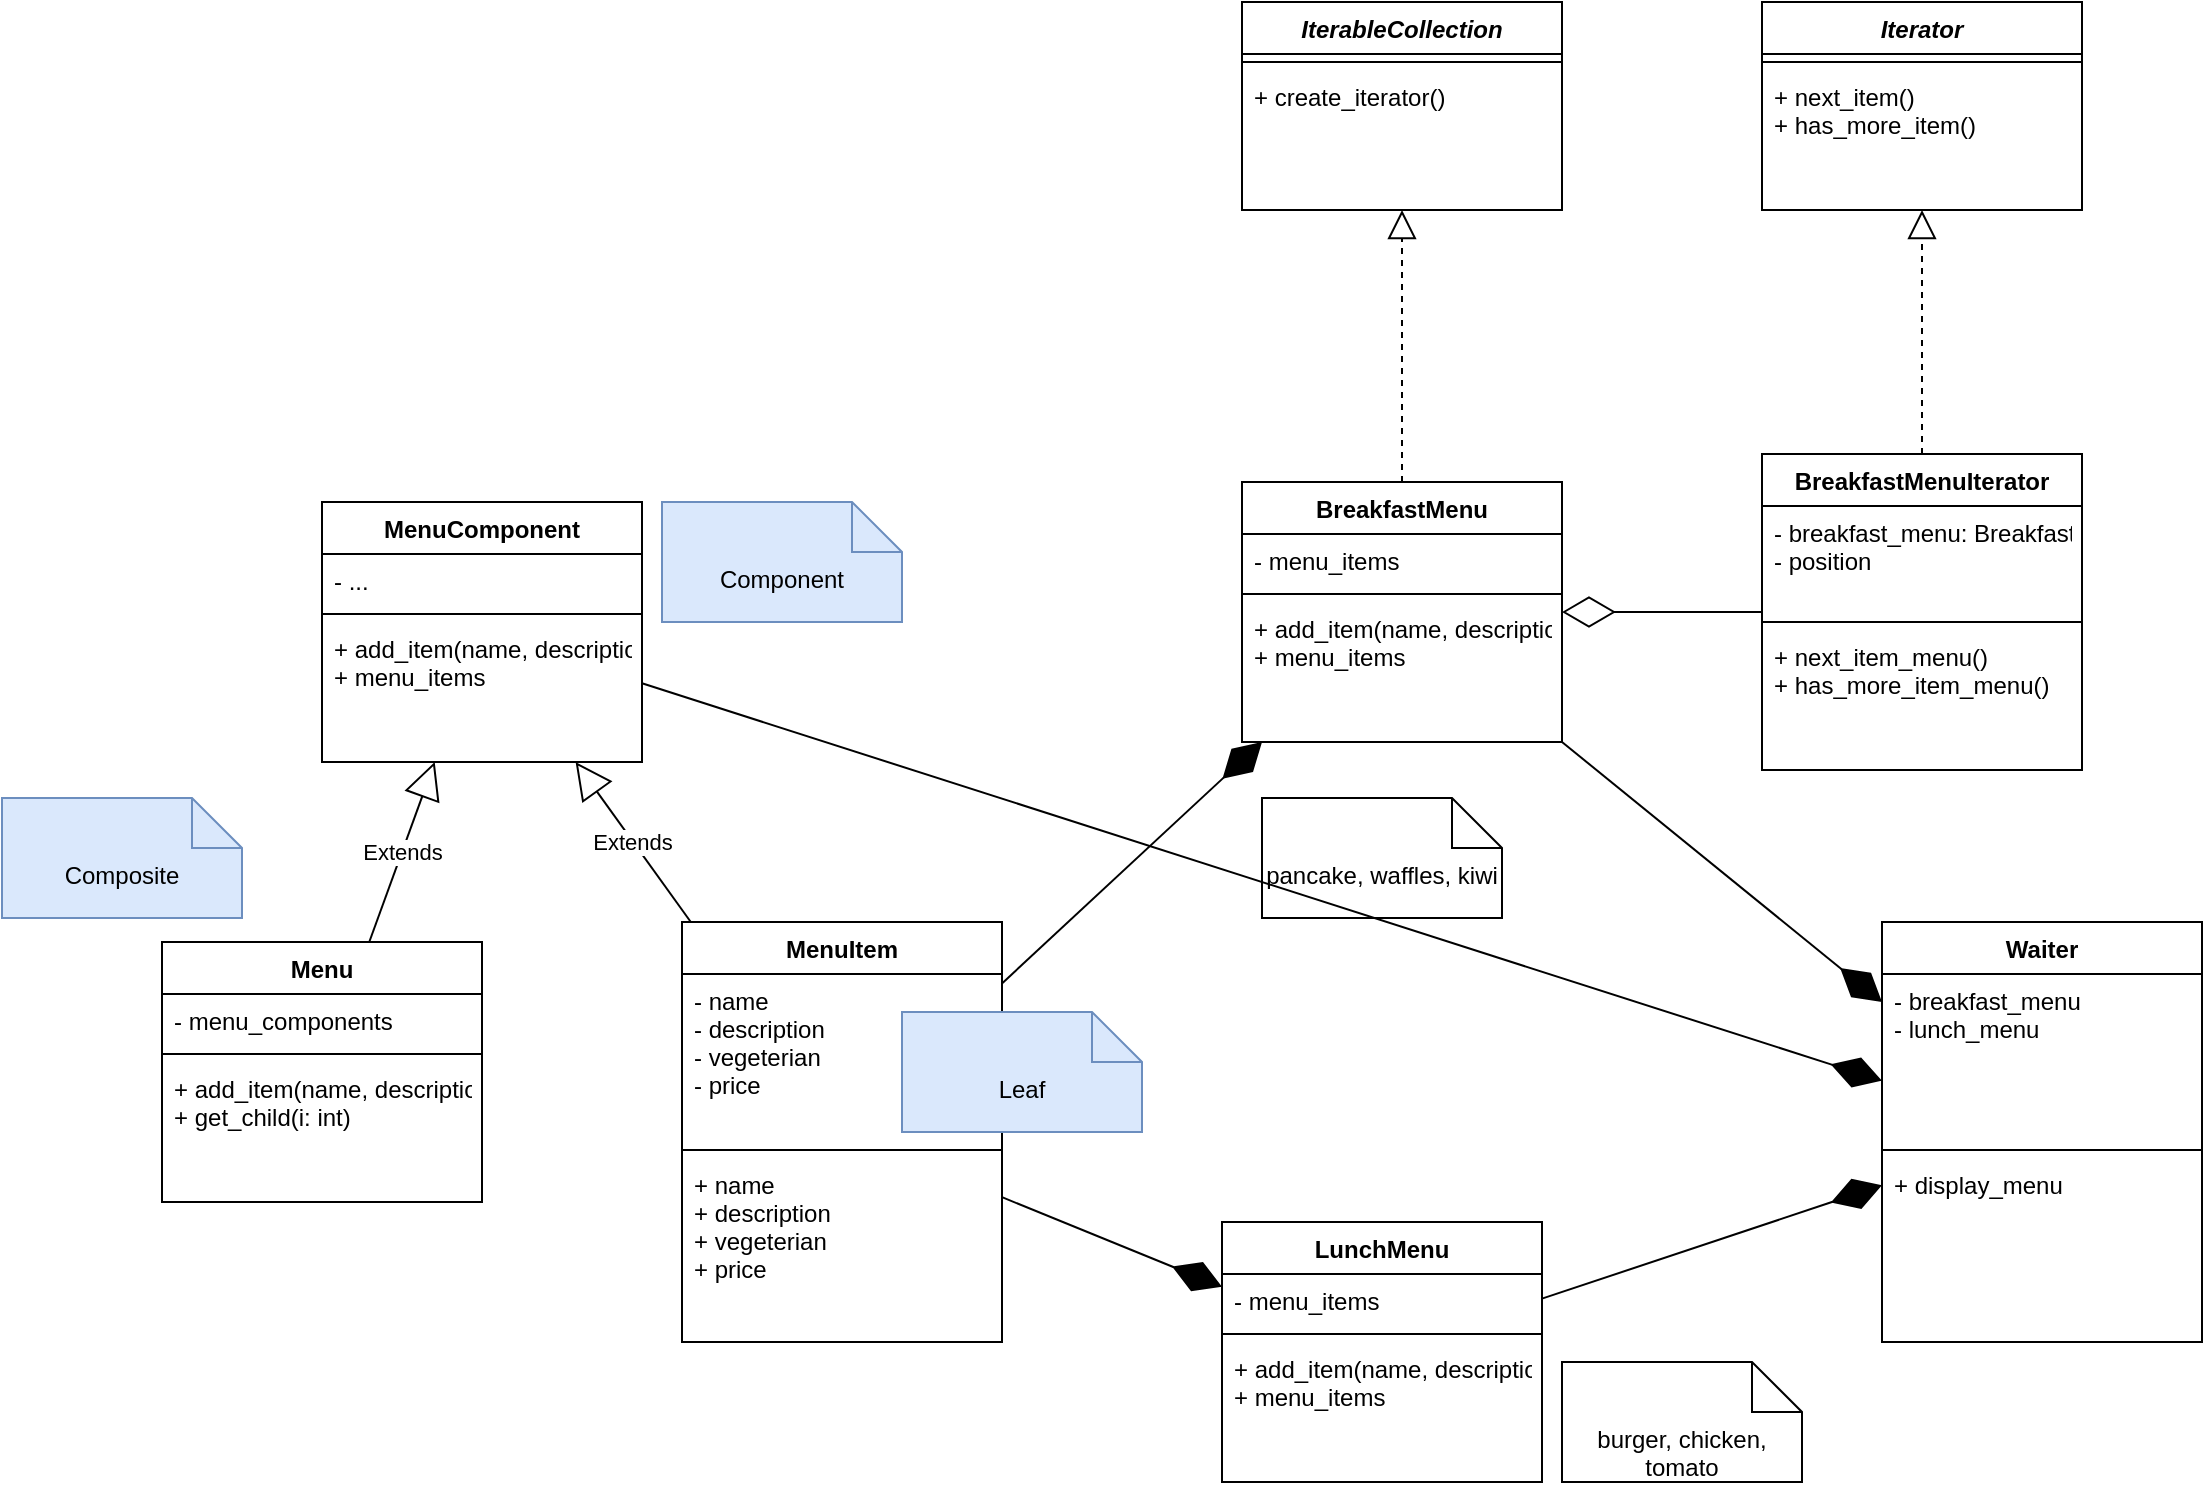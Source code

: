 <mxfile>
    <diagram id="Jlv9iSJwBVzmknO5DTy7" name="Page-1">
        <mxGraphModel dx="1482" dy="1371" grid="1" gridSize="10" guides="1" tooltips="1" connect="1" arrows="1" fold="1" page="1" pageScale="1" pageWidth="850" pageHeight="1100" math="0" shadow="0">
            <root>
                <mxCell id="0"/>
                <mxCell id="1" parent="0"/>
                <mxCell id="2" value="MenuItem" style="swimlane;fontStyle=1;align=center;verticalAlign=top;childLayout=stackLayout;horizontal=1;startSize=26;horizontalStack=0;resizeParent=1;resizeParentMax=0;resizeLast=0;collapsible=1;marginBottom=0;" parent="1" vertex="1">
                    <mxGeometry x="50" y="100" width="160" height="210" as="geometry"/>
                </mxCell>
                <mxCell id="3" value="- name&#10;- description&#10;- vegeterian&#10;- price" style="text;strokeColor=none;fillColor=none;align=left;verticalAlign=top;spacingLeft=4;spacingRight=4;overflow=hidden;rotatable=0;points=[[0,0.5],[1,0.5]];portConstraint=eastwest;" parent="2" vertex="1">
                    <mxGeometry y="26" width="160" height="84" as="geometry"/>
                </mxCell>
                <mxCell id="4" value="" style="line;strokeWidth=1;fillColor=none;align=left;verticalAlign=middle;spacingTop=-1;spacingLeft=3;spacingRight=3;rotatable=0;labelPosition=right;points=[];portConstraint=eastwest;strokeColor=inherit;" parent="2" vertex="1">
                    <mxGeometry y="110" width="160" height="8" as="geometry"/>
                </mxCell>
                <mxCell id="5" value="+ name&#10;+ description&#10;+ vegeterian&#10;+ price" style="text;strokeColor=none;fillColor=none;align=left;verticalAlign=top;spacingLeft=4;spacingRight=4;overflow=hidden;rotatable=0;points=[[0,0.5],[1,0.5]];portConstraint=eastwest;" parent="2" vertex="1">
                    <mxGeometry y="118" width="160" height="92" as="geometry"/>
                </mxCell>
                <mxCell id="6" value="BreakfastMenu" style="swimlane;fontStyle=1;align=center;verticalAlign=top;childLayout=stackLayout;horizontal=1;startSize=26;horizontalStack=0;resizeParent=1;resizeParentMax=0;resizeLast=0;collapsible=1;marginBottom=0;" parent="1" vertex="1">
                    <mxGeometry x="330" y="-120" width="160" height="130" as="geometry"/>
                </mxCell>
                <mxCell id="7" value="- menu_items" style="text;strokeColor=none;fillColor=none;align=left;verticalAlign=top;spacingLeft=4;spacingRight=4;overflow=hidden;rotatable=0;points=[[0,0.5],[1,0.5]];portConstraint=eastwest;" parent="6" vertex="1">
                    <mxGeometry y="26" width="160" height="26" as="geometry"/>
                </mxCell>
                <mxCell id="8" value="" style="line;strokeWidth=1;fillColor=none;align=left;verticalAlign=middle;spacingTop=-1;spacingLeft=3;spacingRight=3;rotatable=0;labelPosition=right;points=[];portConstraint=eastwest;strokeColor=inherit;" parent="6" vertex="1">
                    <mxGeometry y="52" width="160" height="8" as="geometry"/>
                </mxCell>
                <mxCell id="9" value="+ add_item(name, description, vegeterian, price)&#10;+ menu_items" style="text;strokeColor=none;fillColor=none;align=left;verticalAlign=top;spacingLeft=4;spacingRight=4;overflow=hidden;rotatable=0;points=[[0,0.5],[1,0.5]];portConstraint=eastwest;" parent="6" vertex="1">
                    <mxGeometry y="60" width="160" height="70" as="geometry"/>
                </mxCell>
                <mxCell id="10" value="pancake, waffles, kiwi" style="shape=note2;boundedLbl=1;whiteSpace=wrap;html=1;size=25;verticalAlign=top;align=center;" parent="1" vertex="1">
                    <mxGeometry x="340" y="38" width="120" height="60" as="geometry"/>
                </mxCell>
                <mxCell id="11" value="LunchMenu" style="swimlane;fontStyle=1;align=center;verticalAlign=top;childLayout=stackLayout;horizontal=1;startSize=26;horizontalStack=0;resizeParent=1;resizeParentMax=0;resizeLast=0;collapsible=1;marginBottom=0;" parent="1" vertex="1">
                    <mxGeometry x="320" y="250" width="160" height="130" as="geometry"/>
                </mxCell>
                <mxCell id="12" value="- menu_items" style="text;strokeColor=none;fillColor=none;align=left;verticalAlign=top;spacingLeft=4;spacingRight=4;overflow=hidden;rotatable=0;points=[[0,0.5],[1,0.5]];portConstraint=eastwest;" parent="11" vertex="1">
                    <mxGeometry y="26" width="160" height="26" as="geometry"/>
                </mxCell>
                <mxCell id="13" value="" style="line;strokeWidth=1;fillColor=none;align=left;verticalAlign=middle;spacingTop=-1;spacingLeft=3;spacingRight=3;rotatable=0;labelPosition=right;points=[];portConstraint=eastwest;strokeColor=inherit;" parent="11" vertex="1">
                    <mxGeometry y="52" width="160" height="8" as="geometry"/>
                </mxCell>
                <mxCell id="14" value="+ add_item(name, description, vegeterian, price)&#10;+ menu_items" style="text;strokeColor=none;fillColor=none;align=left;verticalAlign=top;spacingLeft=4;spacingRight=4;overflow=hidden;rotatable=0;points=[[0,0.5],[1,0.5]];portConstraint=eastwest;" parent="11" vertex="1">
                    <mxGeometry y="60" width="160" height="70" as="geometry"/>
                </mxCell>
                <mxCell id="15" value="burger, chicken, tomato" style="shape=note2;boundedLbl=1;whiteSpace=wrap;html=1;size=25;verticalAlign=top;align=center;" parent="1" vertex="1">
                    <mxGeometry x="490" y="320" width="120" height="60" as="geometry"/>
                </mxCell>
                <mxCell id="16" value="" style="endArrow=diamondThin;endFill=1;endSize=24;html=1;" parent="1" source="2" target="6" edge="1">
                    <mxGeometry width="160" relative="1" as="geometry">
                        <mxPoint x="170" y="320" as="sourcePoint"/>
                        <mxPoint x="330" y="320" as="targetPoint"/>
                    </mxGeometry>
                </mxCell>
                <mxCell id="17" value="" style="endArrow=diamondThin;endFill=1;endSize=24;html=1;" parent="1" source="2" target="11" edge="1">
                    <mxGeometry width="160" relative="1" as="geometry">
                        <mxPoint x="220" y="163.148" as="sourcePoint"/>
                        <mxPoint x="330" y="146.852" as="targetPoint"/>
                    </mxGeometry>
                </mxCell>
                <mxCell id="18" value="Waiter" style="swimlane;fontStyle=1;align=center;verticalAlign=top;childLayout=stackLayout;horizontal=1;startSize=26;horizontalStack=0;resizeParent=1;resizeParentMax=0;resizeLast=0;collapsible=1;marginBottom=0;" parent="1" vertex="1">
                    <mxGeometry x="650" y="100" width="160" height="210" as="geometry"/>
                </mxCell>
                <mxCell id="19" value="- breakfast_menu&#10;- lunch_menu" style="text;strokeColor=none;fillColor=none;align=left;verticalAlign=top;spacingLeft=4;spacingRight=4;overflow=hidden;rotatable=0;points=[[0,0.5],[1,0.5]];portConstraint=eastwest;" parent="18" vertex="1">
                    <mxGeometry y="26" width="160" height="84" as="geometry"/>
                </mxCell>
                <mxCell id="20" value="" style="line;strokeWidth=1;fillColor=none;align=left;verticalAlign=middle;spacingTop=-1;spacingLeft=3;spacingRight=3;rotatable=0;labelPosition=right;points=[];portConstraint=eastwest;strokeColor=inherit;" parent="18" vertex="1">
                    <mxGeometry y="110" width="160" height="8" as="geometry"/>
                </mxCell>
                <mxCell id="21" value="+ display_menu" style="text;strokeColor=none;fillColor=none;align=left;verticalAlign=top;spacingLeft=4;spacingRight=4;overflow=hidden;rotatable=0;points=[[0,0.5],[1,0.5]];portConstraint=eastwest;" parent="18" vertex="1">
                    <mxGeometry y="118" width="160" height="92" as="geometry"/>
                </mxCell>
                <mxCell id="22" value="" style="endArrow=diamondThin;endFill=1;endSize=24;html=1;" parent="1" source="6" target="18" edge="1">
                    <mxGeometry width="160" relative="1" as="geometry">
                        <mxPoint x="220" y="191.296" as="sourcePoint"/>
                        <mxPoint x="330" y="158.704" as="targetPoint"/>
                    </mxGeometry>
                </mxCell>
                <mxCell id="23" value="" style="endArrow=diamondThin;endFill=1;endSize=24;html=1;" parent="1" source="11" target="18" edge="1">
                    <mxGeometry width="160" relative="1" as="geometry">
                        <mxPoint x="220" y="247.593" as="sourcePoint"/>
                        <mxPoint x="330" y="292.407" as="targetPoint"/>
                    </mxGeometry>
                </mxCell>
                <mxCell id="24" value="BreakfastMenuIterator" style="swimlane;fontStyle=1;align=center;verticalAlign=top;childLayout=stackLayout;horizontal=1;startSize=26;horizontalStack=0;resizeParent=1;resizeParentMax=0;resizeLast=0;collapsible=1;marginBottom=0;" parent="1" vertex="1">
                    <mxGeometry x="590" y="-134" width="160" height="158" as="geometry"/>
                </mxCell>
                <mxCell id="25" value="- breakfast_menu: BreakfastMenu&#10;- position" style="text;strokeColor=none;fillColor=none;align=left;verticalAlign=top;spacingLeft=4;spacingRight=4;overflow=hidden;rotatable=0;points=[[0,0.5],[1,0.5]];portConstraint=eastwest;" parent="24" vertex="1">
                    <mxGeometry y="26" width="160" height="54" as="geometry"/>
                </mxCell>
                <mxCell id="26" value="" style="line;strokeWidth=1;fillColor=none;align=left;verticalAlign=middle;spacingTop=-1;spacingLeft=3;spacingRight=3;rotatable=0;labelPosition=right;points=[];portConstraint=eastwest;strokeColor=inherit;" parent="24" vertex="1">
                    <mxGeometry y="80" width="160" height="8" as="geometry"/>
                </mxCell>
                <mxCell id="27" value="+ next_item_menu()&#10;+ has_more_item_menu()" style="text;strokeColor=none;fillColor=none;align=left;verticalAlign=top;spacingLeft=4;spacingRight=4;overflow=hidden;rotatable=0;points=[[0,0.5],[1,0.5]];portConstraint=eastwest;" parent="24" vertex="1">
                    <mxGeometry y="88" width="160" height="70" as="geometry"/>
                </mxCell>
                <mxCell id="28" value="Iterator" style="swimlane;fontStyle=3;align=center;verticalAlign=top;childLayout=stackLayout;horizontal=1;startSize=26;horizontalStack=0;resizeParent=1;resizeParentMax=0;resizeLast=0;collapsible=1;marginBottom=0;" parent="1" vertex="1">
                    <mxGeometry x="590" y="-360" width="160" height="104" as="geometry"/>
                </mxCell>
                <mxCell id="30" value="" style="line;strokeWidth=1;fillColor=none;align=left;verticalAlign=middle;spacingTop=-1;spacingLeft=3;spacingRight=3;rotatable=0;labelPosition=right;points=[];portConstraint=eastwest;strokeColor=inherit;" parent="28" vertex="1">
                    <mxGeometry y="26" width="160" height="8" as="geometry"/>
                </mxCell>
                <mxCell id="31" value="+ next_item()&#10;+ has_more_item()" style="text;strokeColor=none;fillColor=none;align=left;verticalAlign=top;spacingLeft=4;spacingRight=4;overflow=hidden;rotatable=0;points=[[0,0.5],[1,0.5]];portConstraint=eastwest;" parent="28" vertex="1">
                    <mxGeometry y="34" width="160" height="70" as="geometry"/>
                </mxCell>
                <mxCell id="32" value="" style="endArrow=block;dashed=1;endFill=0;endSize=12;html=1;" parent="1" source="24" target="28" edge="1">
                    <mxGeometry width="160" relative="1" as="geometry">
                        <mxPoint x="710" y="-150" as="sourcePoint"/>
                        <mxPoint x="870" y="-150" as="targetPoint"/>
                    </mxGeometry>
                </mxCell>
                <mxCell id="33" value="IterableCollection" style="swimlane;fontStyle=3;align=center;verticalAlign=top;childLayout=stackLayout;horizontal=1;startSize=26;horizontalStack=0;resizeParent=1;resizeParentMax=0;resizeLast=0;collapsible=1;marginBottom=0;" parent="1" vertex="1">
                    <mxGeometry x="330" y="-360" width="160" height="104" as="geometry"/>
                </mxCell>
                <mxCell id="34" value="" style="line;strokeWidth=1;fillColor=none;align=left;verticalAlign=middle;spacingTop=-1;spacingLeft=3;spacingRight=3;rotatable=0;labelPosition=right;points=[];portConstraint=eastwest;strokeColor=inherit;" parent="33" vertex="1">
                    <mxGeometry y="26" width="160" height="8" as="geometry"/>
                </mxCell>
                <mxCell id="35" value="+ create_iterator()" style="text;strokeColor=none;fillColor=none;align=left;verticalAlign=top;spacingLeft=4;spacingRight=4;overflow=hidden;rotatable=0;points=[[0,0.5],[1,0.5]];portConstraint=eastwest;" parent="33" vertex="1">
                    <mxGeometry y="34" width="160" height="70" as="geometry"/>
                </mxCell>
                <mxCell id="36" value="" style="endArrow=block;dashed=1;endFill=0;endSize=12;html=1;" parent="1" source="6" target="35" edge="1">
                    <mxGeometry width="160" relative="1" as="geometry">
                        <mxPoint x="510.0" y="-94" as="sourcePoint"/>
                        <mxPoint x="510.0" y="-230" as="targetPoint"/>
                    </mxGeometry>
                </mxCell>
                <mxCell id="37" value="" style="endArrow=diamondThin;endFill=0;endSize=24;html=1;" parent="1" source="24" target="6" edge="1">
                    <mxGeometry width="160" relative="1" as="geometry">
                        <mxPoint x="470" y="-180" as="sourcePoint"/>
                        <mxPoint x="630" y="-180" as="targetPoint"/>
                    </mxGeometry>
                </mxCell>
                <mxCell id="38" value="MenuComponent" style="swimlane;fontStyle=1;align=center;verticalAlign=top;childLayout=stackLayout;horizontal=1;startSize=26;horizontalStack=0;resizeParent=1;resizeParentMax=0;resizeLast=0;collapsible=1;marginBottom=0;" parent="1" vertex="1">
                    <mxGeometry x="-130" y="-110" width="160" height="130" as="geometry"/>
                </mxCell>
                <mxCell id="39" value="- ..." style="text;strokeColor=none;fillColor=none;align=left;verticalAlign=top;spacingLeft=4;spacingRight=4;overflow=hidden;rotatable=0;points=[[0,0.5],[1,0.5]];portConstraint=eastwest;" parent="38" vertex="1">
                    <mxGeometry y="26" width="160" height="26" as="geometry"/>
                </mxCell>
                <mxCell id="40" value="" style="line;strokeWidth=1;fillColor=none;align=left;verticalAlign=middle;spacingTop=-1;spacingLeft=3;spacingRight=3;rotatable=0;labelPosition=right;points=[];portConstraint=eastwest;strokeColor=inherit;" parent="38" vertex="1">
                    <mxGeometry y="52" width="160" height="8" as="geometry"/>
                </mxCell>
                <mxCell id="41" value="+ add_item(name, description, vegeterian, price)&#10;+ menu_items" style="text;strokeColor=none;fillColor=none;align=left;verticalAlign=top;spacingLeft=4;spacingRight=4;overflow=hidden;rotatable=0;points=[[0,0.5],[1,0.5]];portConstraint=eastwest;" parent="38" vertex="1">
                    <mxGeometry y="60" width="160" height="70" as="geometry"/>
                </mxCell>
                <mxCell id="42" value="Menu" style="swimlane;fontStyle=1;align=center;verticalAlign=top;childLayout=stackLayout;horizontal=1;startSize=26;horizontalStack=0;resizeParent=1;resizeParentMax=0;resizeLast=0;collapsible=1;marginBottom=0;" parent="1" vertex="1">
                    <mxGeometry x="-210" y="110" width="160" height="130" as="geometry"/>
                </mxCell>
                <mxCell id="43" value="- menu_components" style="text;strokeColor=none;fillColor=none;align=left;verticalAlign=top;spacingLeft=4;spacingRight=4;overflow=hidden;rotatable=0;points=[[0,0.5],[1,0.5]];portConstraint=eastwest;" parent="42" vertex="1">
                    <mxGeometry y="26" width="160" height="26" as="geometry"/>
                </mxCell>
                <mxCell id="44" value="" style="line;strokeWidth=1;fillColor=none;align=left;verticalAlign=middle;spacingTop=-1;spacingLeft=3;spacingRight=3;rotatable=0;labelPosition=right;points=[];portConstraint=eastwest;strokeColor=inherit;" parent="42" vertex="1">
                    <mxGeometry y="52" width="160" height="8" as="geometry"/>
                </mxCell>
                <mxCell id="45" value="+ add_item(name, description, vegeterian, price)&#10;+ get_child(i: int)" style="text;strokeColor=none;fillColor=none;align=left;verticalAlign=top;spacingLeft=4;spacingRight=4;overflow=hidden;rotatable=0;points=[[0,0.5],[1,0.5]];portConstraint=eastwest;" parent="42" vertex="1">
                    <mxGeometry y="60" width="160" height="70" as="geometry"/>
                </mxCell>
                <mxCell id="46" value="Extends" style="endArrow=block;endSize=16;endFill=0;html=1;" parent="1" source="42" target="38" edge="1">
                    <mxGeometry width="160" relative="1" as="geometry">
                        <mxPoint x="-210" y="80" as="sourcePoint"/>
                        <mxPoint x="-50" y="80" as="targetPoint"/>
                    </mxGeometry>
                </mxCell>
                <mxCell id="47" value="Extends" style="endArrow=block;endSize=16;endFill=0;html=1;" parent="1" source="2" target="38" edge="1">
                    <mxGeometry width="160" relative="1" as="geometry">
                        <mxPoint x="-89.318" y="120" as="sourcePoint"/>
                        <mxPoint x="-60.682" y="30.0" as="targetPoint"/>
                    </mxGeometry>
                </mxCell>
                <mxCell id="48" value="Component" style="shape=note2;boundedLbl=1;whiteSpace=wrap;html=1;size=25;verticalAlign=top;align=center;fillColor=#dae8fc;strokeColor=#6c8ebf;" parent="1" vertex="1">
                    <mxGeometry x="40" y="-110" width="120" height="60" as="geometry"/>
                </mxCell>
                <mxCell id="49" value="Leaf" style="shape=note2;boundedLbl=1;whiteSpace=wrap;html=1;size=25;verticalAlign=top;align=center;fillColor=#dae8fc;strokeColor=#6c8ebf;" parent="1" vertex="1">
                    <mxGeometry x="160" y="145" width="120" height="60" as="geometry"/>
                </mxCell>
                <mxCell id="50" value="Composite" style="shape=note2;boundedLbl=1;whiteSpace=wrap;html=1;size=25;verticalAlign=top;align=center;fillColor=#dae8fc;strokeColor=#6c8ebf;" parent="1" vertex="1">
                    <mxGeometry x="-290" y="38" width="120" height="60" as="geometry"/>
                </mxCell>
                <mxCell id="51" value="" style="endArrow=diamondThin;endFill=1;endSize=24;html=1;" parent="1" source="38" target="18" edge="1">
                    <mxGeometry width="160" relative="1" as="geometry">
                        <mxPoint x="460" y="50" as="sourcePoint"/>
                        <mxPoint x="620" y="180" as="targetPoint"/>
                    </mxGeometry>
                </mxCell>
            </root>
        </mxGraphModel>
    </diagram>
    <diagram id="N5eNNP9BlrqQJWP9_Zda" name="Page-2">
        <mxGraphModel dx="667" dy="1943" grid="1" gridSize="10" guides="1" tooltips="1" connect="1" arrows="1" fold="1" page="1" pageScale="1" pageWidth="850" pageHeight="1100" math="0" shadow="0">
            <root>
                <mxCell id="0"/>
                <mxCell id="1" parent="0"/>
                <mxCell id="YIDtD_0fUkOFldA49MSW-15" style="edgeStyle=none;html=1;" edge="1" parent="1" source="YIDtD_0fUkOFldA49MSW-1" target="YIDtD_0fUkOFldA49MSW-3">
                    <mxGeometry relative="1" as="geometry"/>
                </mxCell>
                <mxCell id="YIDtD_0fUkOFldA49MSW-25" style="edgeStyle=none;html=1;" edge="1" parent="1" source="YIDtD_0fUkOFldA49MSW-1" target="YIDtD_0fUkOFldA49MSW-4">
                    <mxGeometry relative="1" as="geometry"/>
                </mxCell>
                <mxCell id="YIDtD_0fUkOFldA49MSW-26" style="edgeStyle=none;html=1;" edge="1" parent="1" source="YIDtD_0fUkOFldA49MSW-1" target="YIDtD_0fUkOFldA49MSW-5">
                    <mxGeometry relative="1" as="geometry"/>
                </mxCell>
                <mxCell id="YIDtD_0fUkOFldA49MSW-1" value="Tous les menus" style="ellipse;whiteSpace=wrap;html=1;aspect=fixed;fillColor=#dae8fc;strokeColor=#6c8ebf;" vertex="1" parent="1">
                    <mxGeometry x="320" y="-40" width="60" height="60" as="geometry"/>
                </mxCell>
                <mxCell id="YIDtD_0fUkOFldA49MSW-16" style="edgeStyle=none;html=1;" edge="1" parent="1" source="YIDtD_0fUkOFldA49MSW-3" target="YIDtD_0fUkOFldA49MSW-6">
                    <mxGeometry relative="1" as="geometry"/>
                </mxCell>
                <mxCell id="YIDtD_0fUkOFldA49MSW-17" style="edgeStyle=none;html=1;" edge="1" parent="1" source="YIDtD_0fUkOFldA49MSW-3" target="YIDtD_0fUkOFldA49MSW-7">
                    <mxGeometry relative="1" as="geometry"/>
                </mxCell>
                <mxCell id="YIDtD_0fUkOFldA49MSW-18" style="edgeStyle=none;html=1;" edge="1" parent="1" source="YIDtD_0fUkOFldA49MSW-3" target="YIDtD_0fUkOFldA49MSW-8">
                    <mxGeometry relative="1" as="geometry"/>
                </mxCell>
                <mxCell id="YIDtD_0fUkOFldA49MSW-3" value="Breakfast Menu" style="ellipse;whiteSpace=wrap;html=1;aspect=fixed;fillColor=#dae8fc;strokeColor=#6c8ebf;" vertex="1" parent="1">
                    <mxGeometry x="90" y="120" width="60" height="60" as="geometry"/>
                </mxCell>
                <mxCell id="YIDtD_0fUkOFldA49MSW-19" style="edgeStyle=none;html=1;" edge="1" parent="1" source="YIDtD_0fUkOFldA49MSW-4" target="YIDtD_0fUkOFldA49MSW-9">
                    <mxGeometry relative="1" as="geometry"/>
                </mxCell>
                <mxCell id="YIDtD_0fUkOFldA49MSW-20" style="edgeStyle=none;html=1;" edge="1" parent="1" source="YIDtD_0fUkOFldA49MSW-4" target="YIDtD_0fUkOFldA49MSW-10">
                    <mxGeometry relative="1" as="geometry"/>
                </mxCell>
                <mxCell id="YIDtD_0fUkOFldA49MSW-21" style="edgeStyle=none;html=1;" edge="1" parent="1" source="YIDtD_0fUkOFldA49MSW-4" target="YIDtD_0fUkOFldA49MSW-11">
                    <mxGeometry relative="1" as="geometry"/>
                </mxCell>
                <mxCell id="YIDtD_0fUkOFldA49MSW-4" value="Lunch Menu" style="ellipse;whiteSpace=wrap;html=1;aspect=fixed;fillColor=#dae8fc;strokeColor=#6c8ebf;" vertex="1" parent="1">
                    <mxGeometry x="320" y="120" width="60" height="60" as="geometry"/>
                </mxCell>
                <mxCell id="YIDtD_0fUkOFldA49MSW-22" style="edgeStyle=none;html=1;" edge="1" parent="1" source="YIDtD_0fUkOFldA49MSW-5" target="YIDtD_0fUkOFldA49MSW-12">
                    <mxGeometry relative="1" as="geometry"/>
                </mxCell>
                <mxCell id="YIDtD_0fUkOFldA49MSW-23" style="edgeStyle=none;html=1;" edge="1" parent="1" source="YIDtD_0fUkOFldA49MSW-5" target="YIDtD_0fUkOFldA49MSW-13">
                    <mxGeometry relative="1" as="geometry"/>
                </mxCell>
                <mxCell id="YIDtD_0fUkOFldA49MSW-24" style="edgeStyle=none;html=1;" edge="1" parent="1" source="YIDtD_0fUkOFldA49MSW-5" target="YIDtD_0fUkOFldA49MSW-14">
                    <mxGeometry relative="1" as="geometry"/>
                </mxCell>
                <mxCell id="YIDtD_0fUkOFldA49MSW-5" value="Diner Menu" style="ellipse;whiteSpace=wrap;html=1;aspect=fixed;fillColor=#dae8fc;strokeColor=#6c8ebf;" vertex="1" parent="1">
                    <mxGeometry x="560" y="120" width="60" height="60" as="geometry"/>
                </mxCell>
                <mxCell id="YIDtD_0fUkOFldA49MSW-6" value="Pancake" style="ellipse;whiteSpace=wrap;html=1;aspect=fixed;fillColor=#ffe6cc;strokeColor=#d79b00;" vertex="1" parent="1">
                    <mxGeometry x="20" y="220" width="60" height="60" as="geometry"/>
                </mxCell>
                <mxCell id="YIDtD_0fUkOFldA49MSW-7" value="Waffle" style="ellipse;whiteSpace=wrap;html=1;aspect=fixed;fillColor=#ffe6cc;strokeColor=#d79b00;" vertex="1" parent="1">
                    <mxGeometry x="90" y="220" width="60" height="60" as="geometry"/>
                </mxCell>
                <mxCell id="YIDtD_0fUkOFldA49MSW-8" value="Kiwi" style="ellipse;whiteSpace=wrap;html=1;aspect=fixed;fillColor=#ffe6cc;strokeColor=#d79b00;" vertex="1" parent="1">
                    <mxGeometry x="160" y="220" width="60" height="60" as="geometry"/>
                </mxCell>
                <mxCell id="YIDtD_0fUkOFldA49MSW-9" value="Burger" style="ellipse;whiteSpace=wrap;html=1;aspect=fixed;fillColor=#ffe6cc;strokeColor=#d79b00;" vertex="1" parent="1">
                    <mxGeometry x="250" y="220" width="60" height="60" as="geometry"/>
                </mxCell>
                <mxCell id="YIDtD_0fUkOFldA49MSW-10" value="Chicken" style="ellipse;whiteSpace=wrap;html=1;aspect=fixed;fillColor=#ffe6cc;strokeColor=#d79b00;" vertex="1" parent="1">
                    <mxGeometry x="320" y="220" width="60" height="60" as="geometry"/>
                </mxCell>
                <mxCell id="YIDtD_0fUkOFldA49MSW-11" value="Tomato" style="ellipse;whiteSpace=wrap;html=1;aspect=fixed;fillColor=#ffe6cc;strokeColor=#d79b00;" vertex="1" parent="1">
                    <mxGeometry x="390" y="220" width="60" height="60" as="geometry"/>
                </mxCell>
                <mxCell id="YIDtD_0fUkOFldA49MSW-12" value="Salad" style="ellipse;whiteSpace=wrap;html=1;aspect=fixed;fillColor=#ffe6cc;strokeColor=#d79b00;" vertex="1" parent="1">
                    <mxGeometry x="490" y="220" width="60" height="60" as="geometry"/>
                </mxCell>
                <mxCell id="YIDtD_0fUkOFldA49MSW-13" value="Soup" style="ellipse;whiteSpace=wrap;html=1;aspect=fixed;fillColor=#ffe6cc;strokeColor=#d79b00;" vertex="1" parent="1">
                    <mxGeometry x="560" y="220" width="60" height="60" as="geometry"/>
                </mxCell>
                <mxCell id="YIDtD_0fUkOFldA49MSW-14" value="Burgundy" style="ellipse;whiteSpace=wrap;html=1;aspect=fixed;fillColor=#ffe6cc;strokeColor=#d79b00;" vertex="1" parent="1">
                    <mxGeometry x="630" y="220" width="60" height="60" as="geometry"/>
                </mxCell>
                <mxCell id="YIDtD_0fUkOFldA49MSW-27" value="" style="shape=process;whiteSpace=wrap;html=1;backgroundOutline=1;fillColor=none;strokeColor=#d79b00;strokeWidth=7;" vertex="1" parent="1">
                    <mxGeometry x="10" y="60" width="210" height="130" as="geometry"/>
                </mxCell>
            </root>
        </mxGraphModel>
    </diagram>
</mxfile>